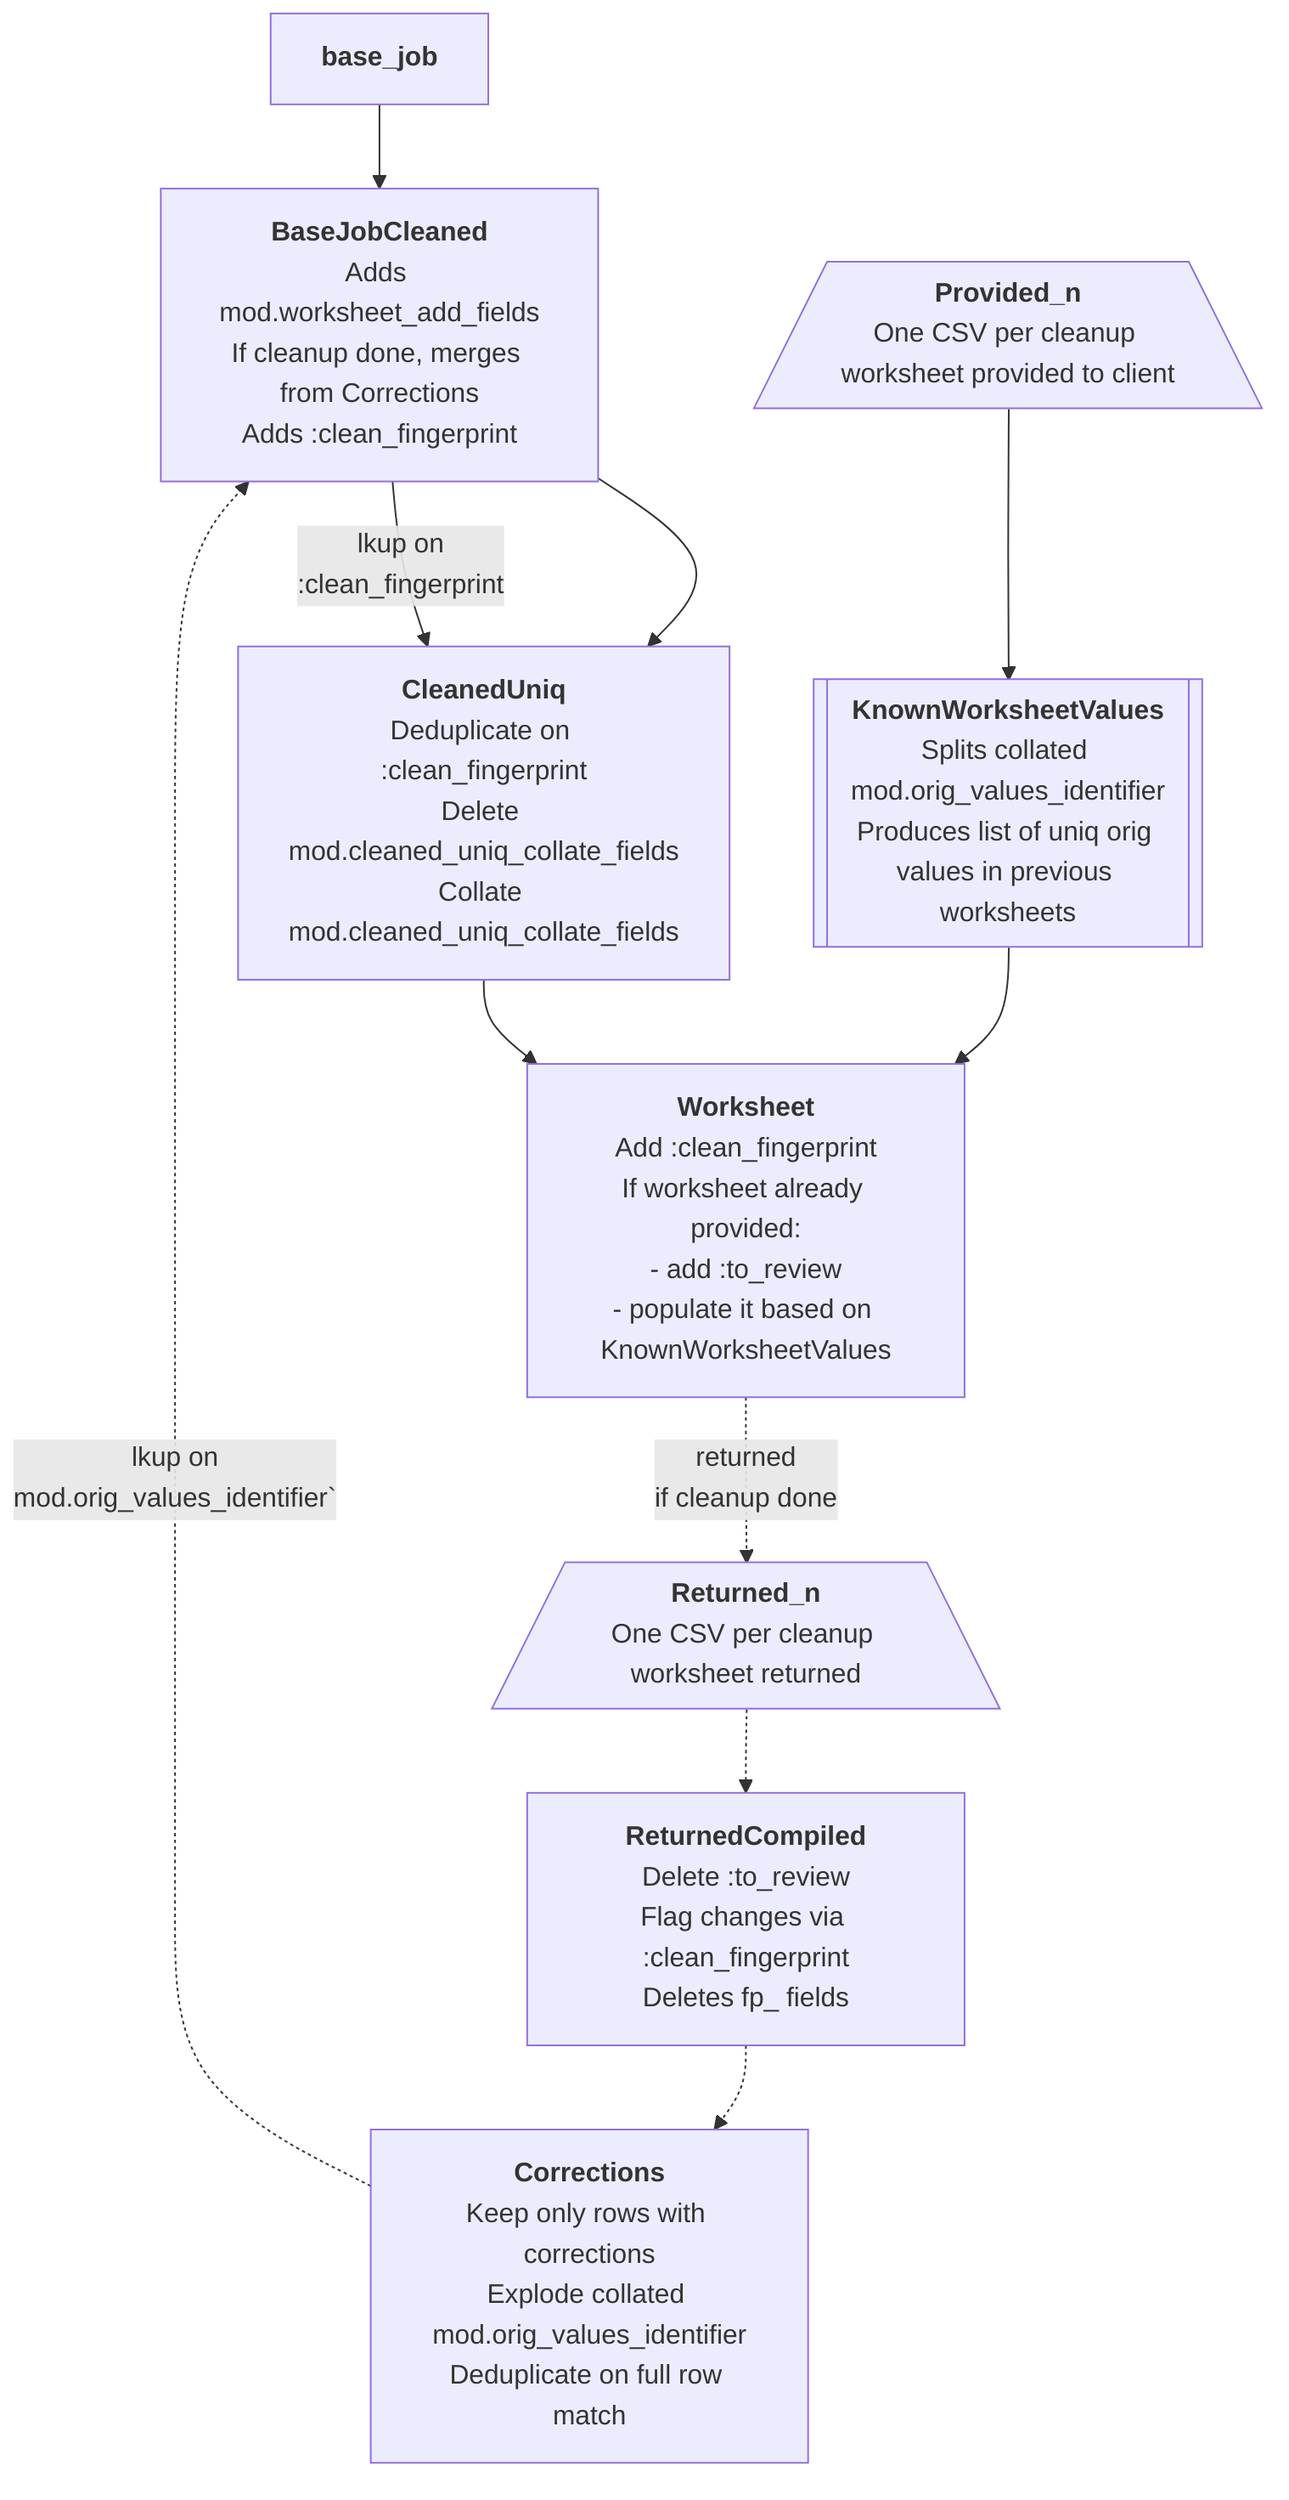 graph TD;
    base_job["`**base_job**`"]

    BaseJobCleaned["`**BaseJobCleaned**
    Adds mod.worksheet_add_fields
    If cleanup done, merges from Corrections
    Adds :clean_fingerprint`"]

    CleanedUniq["`**CleanedUniq**
    Deduplicate on :clean_fingerprint
    Delete mod.cleaned_uniq_collate_fields
    Collate mod.cleaned_uniq_collate_fields`"]

    Worksheet["`**Worksheet**
    Add :clean_fingerprint
    If worksheet already provided:
    - add :to_review
    - populate it based on KnownWorksheetValues`"]

    Returned[/"`**Returned_n**
    One CSV per cleanup worksheet returned`"\]

    Provided[/"`**Provided_n**
    One CSV per cleanup worksheet provided to client`"\]

    ReturnedCompiled["`**ReturnedCompiled**
    Delete :to_review
    Flag changes via :clean_fingerprint
    Deletes fp_ fields`"]

    KnownWorksheetValues[["`**KnownWorksheetValues**
    Splits collated mod.orig_values_identifier
    Produces list of uniq orig values in previous worksheets`"]]

    Corrections["`**Corrections**
    Keep only rows with corrections
    Explode collated mod.orig_values_identifier
    Deduplicate on full row match`"]

    base_job-->BaseJobCleaned;

    Corrections-.
    "lkup on
    mod.orig_values_identifier`" .->
    BaseJobCleaned;

    BaseJobCleaned-->CleanedUniq;

    BaseJobCleaned--
    "`lkup on
    :clean_fingerprint`" -->
    CleanedUniq;

    CleanedUniq-->Worksheet;

    Worksheet-.
    "`returned
    if cleanup done`" .->
    Returned;

    Returned-.->ReturnedCompiled;

    ReturnedCompiled-.->Corrections;

    Provided-->KnownWorksheetValues;

    KnownWorksheetValues-->Worksheet;